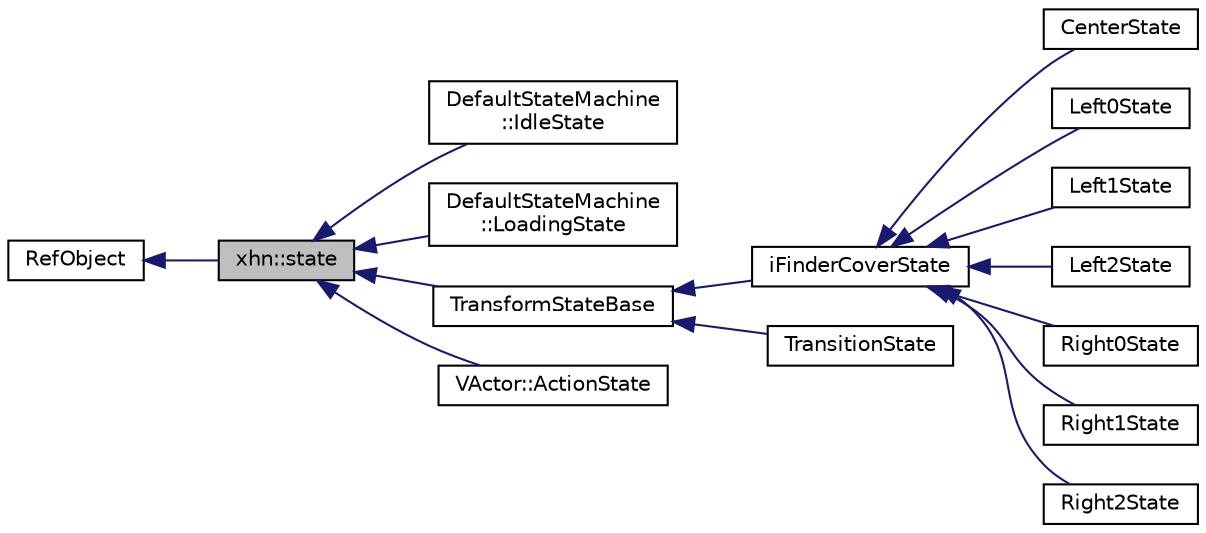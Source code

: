 digraph "xhn::state"
{
  edge [fontname="Helvetica",fontsize="10",labelfontname="Helvetica",labelfontsize="10"];
  node [fontname="Helvetica",fontsize="10",shape=record];
  rankdir="LR";
  Node1 [label="xhn::state",height=0.2,width=0.4,color="black", fillcolor="grey75", style="filled", fontcolor="black"];
  Node2 -> Node1 [dir="back",color="midnightblue",fontsize="10",style="solid",fontname="Helvetica"];
  Node2 [label="RefObject",height=0.2,width=0.4,color="black", fillcolor="white", style="filled",URL="$class_ref_object.html"];
  Node1 -> Node3 [dir="back",color="midnightblue",fontsize="10",style="solid",fontname="Helvetica"];
  Node3 [label="DefaultStateMachine\l::IdleState",height=0.2,width=0.4,color="black", fillcolor="white", style="filled",URL="$class_default_state_machine_1_1_idle_state.html"];
  Node1 -> Node4 [dir="back",color="midnightblue",fontsize="10",style="solid",fontname="Helvetica"];
  Node4 [label="DefaultStateMachine\l::LoadingState",height=0.2,width=0.4,color="black", fillcolor="white", style="filled",URL="$class_default_state_machine_1_1_loading_state.html"];
  Node1 -> Node5 [dir="back",color="midnightblue",fontsize="10",style="solid",fontname="Helvetica"];
  Node5 [label="TransformStateBase",height=0.2,width=0.4,color="black", fillcolor="white", style="filled",URL="$class_transform_state_base.html"];
  Node5 -> Node6 [dir="back",color="midnightblue",fontsize="10",style="solid",fontname="Helvetica"];
  Node6 [label="iFinderCoverState",height=0.2,width=0.4,color="black", fillcolor="white", style="filled",URL="$classi_finder_cover_state.html"];
  Node6 -> Node7 [dir="back",color="midnightblue",fontsize="10",style="solid",fontname="Helvetica"];
  Node7 [label="CenterState",height=0.2,width=0.4,color="black", fillcolor="white", style="filled",URL="$class_center_state.html"];
  Node6 -> Node8 [dir="back",color="midnightblue",fontsize="10",style="solid",fontname="Helvetica"];
  Node8 [label="Left0State",height=0.2,width=0.4,color="black", fillcolor="white", style="filled",URL="$class_left0_state.html"];
  Node6 -> Node9 [dir="back",color="midnightblue",fontsize="10",style="solid",fontname="Helvetica"];
  Node9 [label="Left1State",height=0.2,width=0.4,color="black", fillcolor="white", style="filled",URL="$class_left1_state.html"];
  Node6 -> Node10 [dir="back",color="midnightblue",fontsize="10",style="solid",fontname="Helvetica"];
  Node10 [label="Left2State",height=0.2,width=0.4,color="black", fillcolor="white", style="filled",URL="$class_left2_state.html"];
  Node6 -> Node11 [dir="back",color="midnightblue",fontsize="10",style="solid",fontname="Helvetica"];
  Node11 [label="Right0State",height=0.2,width=0.4,color="black", fillcolor="white", style="filled",URL="$class_right0_state.html"];
  Node6 -> Node12 [dir="back",color="midnightblue",fontsize="10",style="solid",fontname="Helvetica"];
  Node12 [label="Right1State",height=0.2,width=0.4,color="black", fillcolor="white", style="filled",URL="$class_right1_state.html"];
  Node6 -> Node13 [dir="back",color="midnightblue",fontsize="10",style="solid",fontname="Helvetica"];
  Node13 [label="Right2State",height=0.2,width=0.4,color="black", fillcolor="white", style="filled",URL="$class_right2_state.html"];
  Node5 -> Node14 [dir="back",color="midnightblue",fontsize="10",style="solid",fontname="Helvetica"];
  Node14 [label="TransitionState",height=0.2,width=0.4,color="black", fillcolor="white", style="filled",URL="$class_transition_state.html"];
  Node1 -> Node15 [dir="back",color="midnightblue",fontsize="10",style="solid",fontname="Helvetica"];
  Node15 [label="VActor::ActionState",height=0.2,width=0.4,color="black", fillcolor="white", style="filled",URL="$class_v_actor_1_1_action_state.html"];
}

